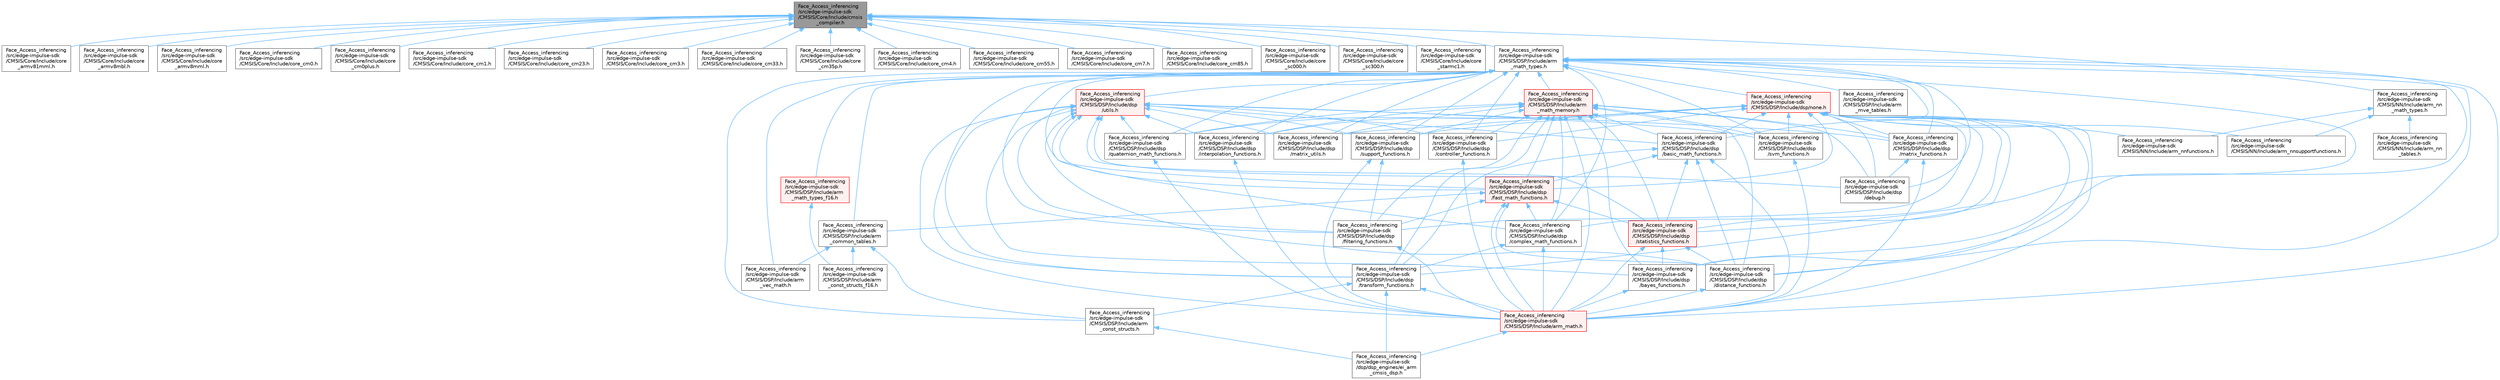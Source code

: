 digraph "Face_Access_inferencing/src/edge-impulse-sdk/CMSIS/Core/Include/cmsis_compiler.h"
{
 // LATEX_PDF_SIZE
  bgcolor="transparent";
  edge [fontname=Helvetica,fontsize=10,labelfontname=Helvetica,labelfontsize=10];
  node [fontname=Helvetica,fontsize=10,shape=box,height=0.2,width=0.4];
  Node1 [id="Node000001",label="Face_Access_inferencing\l/src/edge-impulse-sdk\l/CMSIS/Core/Include/cmsis\l_compiler.h",height=0.2,width=0.4,color="gray40", fillcolor="grey60", style="filled", fontcolor="black",tooltip="CMSIS compiler generic header file."];
  Node1 -> Node2 [id="edge1_Node000001_Node000002",dir="back",color="steelblue1",style="solid",tooltip=" "];
  Node2 [id="Node000002",label="Face_Access_inferencing\l/src/edge-impulse-sdk\l/CMSIS/Core/Include/core\l_armv81mml.h",height=0.2,width=0.4,color="grey40", fillcolor="white", style="filled",URL="$_face___access__inferencing_2src_2edge-impulse-sdk_2_c_m_s_i_s_2_core_2_include_2core__armv81mml_8h.html",tooltip="CMSIS Armv8.1-M Mainline Core Peripheral Access Layer Header File."];
  Node1 -> Node3 [id="edge2_Node000001_Node000003",dir="back",color="steelblue1",style="solid",tooltip=" "];
  Node3 [id="Node000003",label="Face_Access_inferencing\l/src/edge-impulse-sdk\l/CMSIS/Core/Include/core\l_armv8mbl.h",height=0.2,width=0.4,color="grey40", fillcolor="white", style="filled",URL="$_face___access__inferencing_2src_2edge-impulse-sdk_2_c_m_s_i_s_2_core_2_include_2core__armv8mbl_8h.html",tooltip="CMSIS Armv8-M Baseline Core Peripheral Access Layer Header File."];
  Node1 -> Node4 [id="edge3_Node000001_Node000004",dir="back",color="steelblue1",style="solid",tooltip=" "];
  Node4 [id="Node000004",label="Face_Access_inferencing\l/src/edge-impulse-sdk\l/CMSIS/Core/Include/core\l_armv8mml.h",height=0.2,width=0.4,color="grey40", fillcolor="white", style="filled",URL="$_face___access__inferencing_2src_2edge-impulse-sdk_2_c_m_s_i_s_2_core_2_include_2core__armv8mml_8h.html",tooltip="CMSIS Armv8-M Mainline Core Peripheral Access Layer Header File."];
  Node1 -> Node5 [id="edge4_Node000001_Node000005",dir="back",color="steelblue1",style="solid",tooltip=" "];
  Node5 [id="Node000005",label="Face_Access_inferencing\l/src/edge-impulse-sdk\l/CMSIS/Core/Include/core_cm0.h",height=0.2,width=0.4,color="grey40", fillcolor="white", style="filled",URL="$_face___access__inferencing_2src_2edge-impulse-sdk_2_c_m_s_i_s_2_core_2_include_2core__cm0_8h.html",tooltip="CMSIS Cortex-M0 Core Peripheral Access Layer Header File."];
  Node1 -> Node6 [id="edge5_Node000001_Node000006",dir="back",color="steelblue1",style="solid",tooltip=" "];
  Node6 [id="Node000006",label="Face_Access_inferencing\l/src/edge-impulse-sdk\l/CMSIS/Core/Include/core\l_cm0plus.h",height=0.2,width=0.4,color="grey40", fillcolor="white", style="filled",URL="$_face___access__inferencing_2src_2edge-impulse-sdk_2_c_m_s_i_s_2_core_2_include_2core__cm0plus_8h.html",tooltip="CMSIS Cortex-M0+ Core Peripheral Access Layer Header File."];
  Node1 -> Node7 [id="edge6_Node000001_Node000007",dir="back",color="steelblue1",style="solid",tooltip=" "];
  Node7 [id="Node000007",label="Face_Access_inferencing\l/src/edge-impulse-sdk\l/CMSIS/Core/Include/core_cm1.h",height=0.2,width=0.4,color="grey40", fillcolor="white", style="filled",URL="$_face___access__inferencing_2src_2edge-impulse-sdk_2_c_m_s_i_s_2_core_2_include_2core__cm1_8h.html",tooltip="CMSIS Cortex-M1 Core Peripheral Access Layer Header File."];
  Node1 -> Node8 [id="edge7_Node000001_Node000008",dir="back",color="steelblue1",style="solid",tooltip=" "];
  Node8 [id="Node000008",label="Face_Access_inferencing\l/src/edge-impulse-sdk\l/CMSIS/Core/Include/core_cm23.h",height=0.2,width=0.4,color="grey40", fillcolor="white", style="filled",URL="$_face___access__inferencing_2src_2edge-impulse-sdk_2_c_m_s_i_s_2_core_2_include_2core__cm23_8h.html",tooltip="CMSIS Cortex-M23 Core Peripheral Access Layer Header File."];
  Node1 -> Node9 [id="edge8_Node000001_Node000009",dir="back",color="steelblue1",style="solid",tooltip=" "];
  Node9 [id="Node000009",label="Face_Access_inferencing\l/src/edge-impulse-sdk\l/CMSIS/Core/Include/core_cm3.h",height=0.2,width=0.4,color="grey40", fillcolor="white", style="filled",URL="$_face___access__inferencing_2src_2edge-impulse-sdk_2_c_m_s_i_s_2_core_2_include_2core__cm3_8h.html",tooltip="CMSIS Cortex-M3 Core Peripheral Access Layer Header File."];
  Node1 -> Node10 [id="edge9_Node000001_Node000010",dir="back",color="steelblue1",style="solid",tooltip=" "];
  Node10 [id="Node000010",label="Face_Access_inferencing\l/src/edge-impulse-sdk\l/CMSIS/Core/Include/core_cm33.h",height=0.2,width=0.4,color="grey40", fillcolor="white", style="filled",URL="$_face___access__inferencing_2src_2edge-impulse-sdk_2_c_m_s_i_s_2_core_2_include_2core__cm33_8h.html",tooltip="CMSIS Cortex-M33 Core Peripheral Access Layer Header File."];
  Node1 -> Node11 [id="edge10_Node000001_Node000011",dir="back",color="steelblue1",style="solid",tooltip=" "];
  Node11 [id="Node000011",label="Face_Access_inferencing\l/src/edge-impulse-sdk\l/CMSIS/Core/Include/core\l_cm35p.h",height=0.2,width=0.4,color="grey40", fillcolor="white", style="filled",URL="$_face___access__inferencing_2src_2edge-impulse-sdk_2_c_m_s_i_s_2_core_2_include_2core__cm35p_8h.html",tooltip="CMSIS Cortex-M35P Core Peripheral Access Layer Header File."];
  Node1 -> Node12 [id="edge11_Node000001_Node000012",dir="back",color="steelblue1",style="solid",tooltip=" "];
  Node12 [id="Node000012",label="Face_Access_inferencing\l/src/edge-impulse-sdk\l/CMSIS/Core/Include/core_cm4.h",height=0.2,width=0.4,color="grey40", fillcolor="white", style="filled",URL="$_face___access__inferencing_2src_2edge-impulse-sdk_2_c_m_s_i_s_2_core_2_include_2core__cm4_8h.html",tooltip="CMSIS Cortex-M4 Core Peripheral Access Layer Header File."];
  Node1 -> Node13 [id="edge12_Node000001_Node000013",dir="back",color="steelblue1",style="solid",tooltip=" "];
  Node13 [id="Node000013",label="Face_Access_inferencing\l/src/edge-impulse-sdk\l/CMSIS/Core/Include/core_cm55.h",height=0.2,width=0.4,color="grey40", fillcolor="white", style="filled",URL="$_face___access__inferencing_2src_2edge-impulse-sdk_2_c_m_s_i_s_2_core_2_include_2core__cm55_8h.html",tooltip="CMSIS Cortex-M55 Core Peripheral Access Layer Header File."];
  Node1 -> Node14 [id="edge13_Node000001_Node000014",dir="back",color="steelblue1",style="solid",tooltip=" "];
  Node14 [id="Node000014",label="Face_Access_inferencing\l/src/edge-impulse-sdk\l/CMSIS/Core/Include/core_cm7.h",height=0.2,width=0.4,color="grey40", fillcolor="white", style="filled",URL="$_face___access__inferencing_2src_2edge-impulse-sdk_2_c_m_s_i_s_2_core_2_include_2core__cm7_8h.html",tooltip="CMSIS Cortex-M7 Core Peripheral Access Layer Header File."];
  Node1 -> Node15 [id="edge14_Node000001_Node000015",dir="back",color="steelblue1",style="solid",tooltip=" "];
  Node15 [id="Node000015",label="Face_Access_inferencing\l/src/edge-impulse-sdk\l/CMSIS/Core/Include/core_cm85.h",height=0.2,width=0.4,color="grey40", fillcolor="white", style="filled",URL="$_face___access__inferencing_2src_2edge-impulse-sdk_2_c_m_s_i_s_2_core_2_include_2core__cm85_8h.html",tooltip="CMSIS Cortex-M85 Core Peripheral Access Layer Header File."];
  Node1 -> Node16 [id="edge15_Node000001_Node000016",dir="back",color="steelblue1",style="solid",tooltip=" "];
  Node16 [id="Node000016",label="Face_Access_inferencing\l/src/edge-impulse-sdk\l/CMSIS/Core/Include/core\l_sc000.h",height=0.2,width=0.4,color="grey40", fillcolor="white", style="filled",URL="$_face___access__inferencing_2src_2edge-impulse-sdk_2_c_m_s_i_s_2_core_2_include_2core__sc000_8h.html",tooltip="CMSIS SC000 Core Peripheral Access Layer Header File."];
  Node1 -> Node17 [id="edge16_Node000001_Node000017",dir="back",color="steelblue1",style="solid",tooltip=" "];
  Node17 [id="Node000017",label="Face_Access_inferencing\l/src/edge-impulse-sdk\l/CMSIS/Core/Include/core\l_sc300.h",height=0.2,width=0.4,color="grey40", fillcolor="white", style="filled",URL="$_face___access__inferencing_2src_2edge-impulse-sdk_2_c_m_s_i_s_2_core_2_include_2core__sc300_8h.html",tooltip="CMSIS SC300 Core Peripheral Access Layer Header File."];
  Node1 -> Node18 [id="edge17_Node000001_Node000018",dir="back",color="steelblue1",style="solid",tooltip=" "];
  Node18 [id="Node000018",label="Face_Access_inferencing\l/src/edge-impulse-sdk\l/CMSIS/Core/Include/core\l_starmc1.h",height=0.2,width=0.4,color="grey40", fillcolor="white", style="filled",URL="$_face___access__inferencing_2src_2edge-impulse-sdk_2_c_m_s_i_s_2_core_2_include_2core__starmc1_8h.html",tooltip="CMSIS ArmChina STAR-MC1 Core Peripheral Access Layer Header File."];
  Node1 -> Node19 [id="edge18_Node000001_Node000019",dir="back",color="steelblue1",style="solid",tooltip=" "];
  Node19 [id="Node000019",label="Face_Access_inferencing\l/src/edge-impulse-sdk\l/CMSIS/DSP/Include/arm\l_math_types.h",height=0.2,width=0.4,color="grey40", fillcolor="white", style="filled",URL="$arm__math__types_8h.html",tooltip=" "];
  Node19 -> Node20 [id="edge19_Node000019_Node000020",dir="back",color="steelblue1",style="solid",tooltip=" "];
  Node20 [id="Node000020",label="Face_Access_inferencing\l/src/edge-impulse-sdk\l/CMSIS/DSP/Include/arm\l_common_tables.h",height=0.2,width=0.4,color="grey40", fillcolor="white", style="filled",URL="$arm__common__tables_8h.html",tooltip=" "];
  Node20 -> Node21 [id="edge20_Node000020_Node000021",dir="back",color="steelblue1",style="solid",tooltip=" "];
  Node21 [id="Node000021",label="Face_Access_inferencing\l/src/edge-impulse-sdk\l/CMSIS/DSP/Include/arm\l_const_structs.h",height=0.2,width=0.4,color="grey40", fillcolor="white", style="filled",URL="$arm__const__structs_8h.html",tooltip=" "];
  Node21 -> Node22 [id="edge21_Node000021_Node000022",dir="back",color="steelblue1",style="solid",tooltip=" "];
  Node22 [id="Node000022",label="Face_Access_inferencing\l/src/edge-impulse-sdk\l/dsp/dsp_engines/ei_arm\l_cmsis_dsp.h",height=0.2,width=0.4,color="grey40", fillcolor="white", style="filled",URL="$ei__arm__cmsis__dsp_8h.html",tooltip=" "];
  Node20 -> Node23 [id="edge22_Node000020_Node000023",dir="back",color="steelblue1",style="solid",tooltip=" "];
  Node23 [id="Node000023",label="Face_Access_inferencing\l/src/edge-impulse-sdk\l/CMSIS/DSP/Include/arm\l_const_structs_f16.h",height=0.2,width=0.4,color="grey40", fillcolor="white", style="filled",URL="$arm__const__structs__f16_8h.html",tooltip=" "];
  Node20 -> Node24 [id="edge23_Node000020_Node000024",dir="back",color="steelblue1",style="solid",tooltip=" "];
  Node24 [id="Node000024",label="Face_Access_inferencing\l/src/edge-impulse-sdk\l/CMSIS/DSP/Include/arm\l_vec_math.h",height=0.2,width=0.4,color="grey40", fillcolor="white", style="filled",URL="$arm__vec__math_8h.html",tooltip=" "];
  Node19 -> Node21 [id="edge24_Node000019_Node000021",dir="back",color="steelblue1",style="solid",tooltip=" "];
  Node19 -> Node25 [id="edge25_Node000019_Node000025",dir="back",color="steelblue1",style="solid",tooltip=" "];
  Node25 [id="Node000025",label="Face_Access_inferencing\l/src/edge-impulse-sdk\l/CMSIS/DSP/Include/arm_math.h",height=0.2,width=0.4,color="red", fillcolor="#FFF0F0", style="filled",URL="$arm__math_8h.html",tooltip=" "];
  Node25 -> Node22 [id="edge26_Node000025_Node000022",dir="back",color="steelblue1",style="solid",tooltip=" "];
  Node19 -> Node30 [id="edge27_Node000019_Node000030",dir="back",color="steelblue1",style="solid",tooltip=" "];
  Node30 [id="Node000030",label="Face_Access_inferencing\l/src/edge-impulse-sdk\l/CMSIS/DSP/Include/arm\l_math_memory.h",height=0.2,width=0.4,color="red", fillcolor="#FFF0F0", style="filled",URL="$arm__math__memory_8h.html",tooltip=" "];
  Node30 -> Node25 [id="edge28_Node000030_Node000025",dir="back",color="steelblue1",style="solid",tooltip=" "];
  Node30 -> Node31 [id="edge29_Node000030_Node000031",dir="back",color="steelblue1",style="solid",tooltip=" "];
  Node31 [id="Node000031",label="Face_Access_inferencing\l/src/edge-impulse-sdk\l/CMSIS/DSP/Include/dsp\l/basic_math_functions.h",height=0.2,width=0.4,color="grey40", fillcolor="white", style="filled",URL="$basic__math__functions_8h.html",tooltip=" "];
  Node31 -> Node25 [id="edge30_Node000031_Node000025",dir="back",color="steelblue1",style="solid",tooltip=" "];
  Node31 -> Node32 [id="edge31_Node000031_Node000032",dir="back",color="steelblue1",style="solid",tooltip=" "];
  Node32 [id="Node000032",label="Face_Access_inferencing\l/src/edge-impulse-sdk\l/CMSIS/DSP/Include/dsp\l/distance_functions.h",height=0.2,width=0.4,color="grey40", fillcolor="white", style="filled",URL="$distance__functions_8h.html",tooltip=" "];
  Node32 -> Node25 [id="edge32_Node000032_Node000025",dir="back",color="steelblue1",style="solid",tooltip=" "];
  Node31 -> Node33 [id="edge33_Node000031_Node000033",dir="back",color="steelblue1",style="solid",tooltip=" "];
  Node33 [id="Node000033",label="Face_Access_inferencing\l/src/edge-impulse-sdk\l/CMSIS/DSP/Include/dsp\l/fast_math_functions.h",height=0.2,width=0.4,color="red", fillcolor="#FFF0F0", style="filled",URL="$fast__math__functions_8h.html",tooltip=" "];
  Node33 -> Node20 [id="edge34_Node000033_Node000020",dir="back",color="steelblue1",style="solid",tooltip=" "];
  Node33 -> Node25 [id="edge35_Node000033_Node000025",dir="back",color="steelblue1",style="solid",tooltip=" "];
  Node33 -> Node34 [id="edge36_Node000033_Node000034",dir="back",color="steelblue1",style="solid",tooltip=" "];
  Node34 [id="Node000034",label="Face_Access_inferencing\l/src/edge-impulse-sdk\l/CMSIS/DSP/Include/dsp\l/complex_math_functions.h",height=0.2,width=0.4,color="grey40", fillcolor="white", style="filled",URL="$complex__math__functions_8h.html",tooltip=" "];
  Node34 -> Node25 [id="edge37_Node000034_Node000025",dir="back",color="steelblue1",style="solid",tooltip=" "];
  Node34 -> Node35 [id="edge38_Node000034_Node000035",dir="back",color="steelblue1",style="solid",tooltip=" "];
  Node35 [id="Node000035",label="Face_Access_inferencing\l/src/edge-impulse-sdk\l/CMSIS/DSP/Include/dsp\l/transform_functions.h",height=0.2,width=0.4,color="grey40", fillcolor="white", style="filled",URL="$transform__functions_8h.html",tooltip=" "];
  Node35 -> Node21 [id="edge39_Node000035_Node000021",dir="back",color="steelblue1",style="solid",tooltip=" "];
  Node35 -> Node25 [id="edge40_Node000035_Node000025",dir="back",color="steelblue1",style="solid",tooltip=" "];
  Node35 -> Node22 [id="edge41_Node000035_Node000022",dir="back",color="steelblue1",style="solid",tooltip=" "];
  Node33 -> Node32 [id="edge42_Node000033_Node000032",dir="back",color="steelblue1",style="solid",tooltip=" "];
  Node33 -> Node41 [id="edge43_Node000033_Node000041",dir="back",color="steelblue1",style="solid",tooltip=" "];
  Node41 [id="Node000041",label="Face_Access_inferencing\l/src/edge-impulse-sdk\l/CMSIS/DSP/Include/dsp\l/filtering_functions.h",height=0.2,width=0.4,color="grey40", fillcolor="white", style="filled",URL="$filtering__functions_8h.html",tooltip=" "];
  Node41 -> Node25 [id="edge44_Node000041_Node000025",dir="back",color="steelblue1",style="solid",tooltip=" "];
  Node33 -> Node42 [id="edge45_Node000033_Node000042",dir="back",color="steelblue1",style="solid",tooltip=" "];
  Node42 [id="Node000042",label="Face_Access_inferencing\l/src/edge-impulse-sdk\l/CMSIS/DSP/Include/dsp\l/statistics_functions.h",height=0.2,width=0.4,color="red", fillcolor="#FFF0F0", style="filled",URL="$statistics__functions_8h.html",tooltip=" "];
  Node42 -> Node25 [id="edge46_Node000042_Node000025",dir="back",color="steelblue1",style="solid",tooltip=" "];
  Node42 -> Node43 [id="edge47_Node000042_Node000043",dir="back",color="steelblue1",style="solid",tooltip=" "];
  Node43 [id="Node000043",label="Face_Access_inferencing\l/src/edge-impulse-sdk\l/CMSIS/DSP/Include/dsp\l/bayes_functions.h",height=0.2,width=0.4,color="grey40", fillcolor="white", style="filled",URL="$bayes__functions_8h.html",tooltip=" "];
  Node43 -> Node25 [id="edge48_Node000043_Node000025",dir="back",color="steelblue1",style="solid",tooltip=" "];
  Node42 -> Node32 [id="edge49_Node000042_Node000032",dir="back",color="steelblue1",style="solid",tooltip=" "];
  Node31 -> Node42 [id="edge50_Node000031_Node000042",dir="back",color="steelblue1",style="solid",tooltip=" "];
  Node31 -> Node35 [id="edge51_Node000031_Node000035",dir="back",color="steelblue1",style="solid",tooltip=" "];
  Node30 -> Node43 [id="edge52_Node000030_Node000043",dir="back",color="steelblue1",style="solid",tooltip=" "];
  Node30 -> Node34 [id="edge53_Node000030_Node000034",dir="back",color="steelblue1",style="solid",tooltip=" "];
  Node30 -> Node112 [id="edge54_Node000030_Node000112",dir="back",color="steelblue1",style="solid",tooltip=" "];
  Node112 [id="Node000112",label="Face_Access_inferencing\l/src/edge-impulse-sdk\l/CMSIS/DSP/Include/dsp\l/controller_functions.h",height=0.2,width=0.4,color="grey40", fillcolor="white", style="filled",URL="$controller__functions_8h.html",tooltip=" "];
  Node112 -> Node25 [id="edge55_Node000112_Node000025",dir="back",color="steelblue1",style="solid",tooltip=" "];
  Node30 -> Node113 [id="edge56_Node000030_Node000113",dir="back",color="steelblue1",style="solid",tooltip=" "];
  Node113 [id="Node000113",label="Face_Access_inferencing\l/src/edge-impulse-sdk\l/CMSIS/DSP/Include/dsp\l/debug.h",height=0.2,width=0.4,color="grey40", fillcolor="white", style="filled",URL="$debug_8h.html",tooltip=" "];
  Node30 -> Node32 [id="edge57_Node000030_Node000032",dir="back",color="steelblue1",style="solid",tooltip=" "];
  Node30 -> Node33 [id="edge58_Node000030_Node000033",dir="back",color="steelblue1",style="solid",tooltip=" "];
  Node30 -> Node41 [id="edge59_Node000030_Node000041",dir="back",color="steelblue1",style="solid",tooltip=" "];
  Node30 -> Node115 [id="edge60_Node000030_Node000115",dir="back",color="steelblue1",style="solid",tooltip=" "];
  Node115 [id="Node000115",label="Face_Access_inferencing\l/src/edge-impulse-sdk\l/CMSIS/DSP/Include/dsp\l/interpolation_functions.h",height=0.2,width=0.4,color="grey40", fillcolor="white", style="filled",URL="$interpolation__functions_8h.html",tooltip=" "];
  Node115 -> Node25 [id="edge61_Node000115_Node000025",dir="back",color="steelblue1",style="solid",tooltip=" "];
  Node30 -> Node117 [id="edge62_Node000030_Node000117",dir="back",color="steelblue1",style="solid",tooltip=" "];
  Node117 [id="Node000117",label="Face_Access_inferencing\l/src/edge-impulse-sdk\l/CMSIS/DSP/Include/dsp\l/matrix_functions.h",height=0.2,width=0.4,color="grey40", fillcolor="white", style="filled",URL="$matrix__functions_8h.html",tooltip=" "];
  Node117 -> Node25 [id="edge63_Node000117_Node000025",dir="back",color="steelblue1",style="solid",tooltip=" "];
  Node117 -> Node113 [id="edge64_Node000117_Node000113",dir="back",color="steelblue1",style="solid",tooltip=" "];
  Node30 -> Node119 [id="edge65_Node000030_Node000119",dir="back",color="steelblue1",style="solid",tooltip=" "];
  Node119 [id="Node000119",label="Face_Access_inferencing\l/src/edge-impulse-sdk\l/CMSIS/DSP/Include/dsp\l/matrix_utils.h",height=0.2,width=0.4,color="grey40", fillcolor="white", style="filled",URL="$matrix__utils_8h.html",tooltip=" "];
  Node30 -> Node120 [id="edge66_Node000030_Node000120",dir="back",color="steelblue1",style="solid",tooltip=" "];
  Node120 [id="Node000120",label="Face_Access_inferencing\l/src/edge-impulse-sdk\l/CMSIS/DSP/Include/dsp\l/quaternion_math_functions.h",height=0.2,width=0.4,color="grey40", fillcolor="white", style="filled",URL="$quaternion__math__functions_8h.html",tooltip=" "];
  Node120 -> Node25 [id="edge67_Node000120_Node000025",dir="back",color="steelblue1",style="solid",tooltip=" "];
  Node30 -> Node42 [id="edge68_Node000030_Node000042",dir="back",color="steelblue1",style="solid",tooltip=" "];
  Node30 -> Node121 [id="edge69_Node000030_Node000121",dir="back",color="steelblue1",style="solid",tooltip=" "];
  Node121 [id="Node000121",label="Face_Access_inferencing\l/src/edge-impulse-sdk\l/CMSIS/DSP/Include/dsp\l/support_functions.h",height=0.2,width=0.4,color="grey40", fillcolor="white", style="filled",URL="$support__functions_8h.html",tooltip=" "];
  Node121 -> Node25 [id="edge70_Node000121_Node000025",dir="back",color="steelblue1",style="solid",tooltip=" "];
  Node121 -> Node41 [id="edge71_Node000121_Node000041",dir="back",color="steelblue1",style="solid",tooltip=" "];
  Node30 -> Node123 [id="edge72_Node000030_Node000123",dir="back",color="steelblue1",style="solid",tooltip=" "];
  Node123 [id="Node000123",label="Face_Access_inferencing\l/src/edge-impulse-sdk\l/CMSIS/DSP/Include/dsp\l/svm_functions.h",height=0.2,width=0.4,color="grey40", fillcolor="white", style="filled",URL="$svm__functions_8h.html",tooltip=" "];
  Node123 -> Node25 [id="edge73_Node000123_Node000025",dir="back",color="steelblue1",style="solid",tooltip=" "];
  Node30 -> Node35 [id="edge74_Node000030_Node000035",dir="back",color="steelblue1",style="solid",tooltip=" "];
  Node19 -> Node126 [id="edge75_Node000019_Node000126",dir="back",color="steelblue1",style="solid",tooltip=" "];
  Node126 [id="Node000126",label="Face_Access_inferencing\l/src/edge-impulse-sdk\l/CMSIS/DSP/Include/arm\l_math_types_f16.h",height=0.2,width=0.4,color="red", fillcolor="#FFF0F0", style="filled",URL="$arm__math__types__f16_8h.html",tooltip=" "];
  Node126 -> Node23 [id="edge76_Node000126_Node000023",dir="back",color="steelblue1",style="solid",tooltip=" "];
  Node19 -> Node130 [id="edge77_Node000019_Node000130",dir="back",color="steelblue1",style="solid",tooltip=" "];
  Node130 [id="Node000130",label="Face_Access_inferencing\l/src/edge-impulse-sdk\l/CMSIS/DSP/Include/arm\l_mve_tables.h",height=0.2,width=0.4,color="grey40", fillcolor="white", style="filled",URL="$arm__mve__tables_8h.html",tooltip=" "];
  Node19 -> Node24 [id="edge78_Node000019_Node000024",dir="back",color="steelblue1",style="solid",tooltip=" "];
  Node19 -> Node31 [id="edge79_Node000019_Node000031",dir="back",color="steelblue1",style="solid",tooltip=" "];
  Node19 -> Node43 [id="edge80_Node000019_Node000043",dir="back",color="steelblue1",style="solid",tooltip=" "];
  Node19 -> Node34 [id="edge81_Node000019_Node000034",dir="back",color="steelblue1",style="solid",tooltip=" "];
  Node19 -> Node112 [id="edge82_Node000019_Node000112",dir="back",color="steelblue1",style="solid",tooltip=" "];
  Node19 -> Node113 [id="edge83_Node000019_Node000113",dir="back",color="steelblue1",style="solid",tooltip=" "];
  Node19 -> Node32 [id="edge84_Node000019_Node000032",dir="back",color="steelblue1",style="solid",tooltip=" "];
  Node19 -> Node33 [id="edge85_Node000019_Node000033",dir="back",color="steelblue1",style="solid",tooltip=" "];
  Node19 -> Node41 [id="edge86_Node000019_Node000041",dir="back",color="steelblue1",style="solid",tooltip=" "];
  Node19 -> Node115 [id="edge87_Node000019_Node000115",dir="back",color="steelblue1",style="solid",tooltip=" "];
  Node19 -> Node117 [id="edge88_Node000019_Node000117",dir="back",color="steelblue1",style="solid",tooltip=" "];
  Node19 -> Node119 [id="edge89_Node000019_Node000119",dir="back",color="steelblue1",style="solid",tooltip=" "];
  Node19 -> Node131 [id="edge90_Node000019_Node000131",dir="back",color="steelblue1",style="solid",tooltip=" "];
  Node131 [id="Node000131",label="Face_Access_inferencing\l/src/edge-impulse-sdk\l/CMSIS/DSP/Include/dsp/none.h",height=0.2,width=0.4,color="red", fillcolor="#FFF0F0", style="filled",URL="$none_8h.html",tooltip=" "];
  Node131 -> Node25 [id="edge91_Node000131_Node000025",dir="back",color="steelblue1",style="solid",tooltip=" "];
  Node131 -> Node31 [id="edge92_Node000131_Node000031",dir="back",color="steelblue1",style="solid",tooltip=" "];
  Node131 -> Node43 [id="edge93_Node000131_Node000043",dir="back",color="steelblue1",style="solid",tooltip=" "];
  Node131 -> Node34 [id="edge94_Node000131_Node000034",dir="back",color="steelblue1",style="solid",tooltip=" "];
  Node131 -> Node112 [id="edge95_Node000131_Node000112",dir="back",color="steelblue1",style="solid",tooltip=" "];
  Node131 -> Node113 [id="edge96_Node000131_Node000113",dir="back",color="steelblue1",style="solid",tooltip=" "];
  Node131 -> Node32 [id="edge97_Node000131_Node000032",dir="back",color="steelblue1",style="solid",tooltip=" "];
  Node131 -> Node33 [id="edge98_Node000131_Node000033",dir="back",color="steelblue1",style="solid",tooltip=" "];
  Node131 -> Node41 [id="edge99_Node000131_Node000041",dir="back",color="steelblue1",style="solid",tooltip=" "];
  Node131 -> Node115 [id="edge100_Node000131_Node000115",dir="back",color="steelblue1",style="solid",tooltip=" "];
  Node131 -> Node117 [id="edge101_Node000131_Node000117",dir="back",color="steelblue1",style="solid",tooltip=" "];
  Node131 -> Node119 [id="edge102_Node000131_Node000119",dir="back",color="steelblue1",style="solid",tooltip=" "];
  Node131 -> Node120 [id="edge103_Node000131_Node000120",dir="back",color="steelblue1",style="solid",tooltip=" "];
  Node131 -> Node42 [id="edge104_Node000131_Node000042",dir="back",color="steelblue1",style="solid",tooltip=" "];
  Node131 -> Node121 [id="edge105_Node000131_Node000121",dir="back",color="steelblue1",style="solid",tooltip=" "];
  Node131 -> Node123 [id="edge106_Node000131_Node000123",dir="back",color="steelblue1",style="solid",tooltip=" "];
  Node131 -> Node35 [id="edge107_Node000131_Node000035",dir="back",color="steelblue1",style="solid",tooltip=" "];
  Node131 -> Node132 [id="edge108_Node000131_Node000132",dir="back",color="steelblue1",style="solid",tooltip=" "];
  Node132 [id="Node000132",label="Face_Access_inferencing\l/src/edge-impulse-sdk\l/CMSIS/NN/Include/arm_nnfunctions.h",height=0.2,width=0.4,color="grey40", fillcolor="white", style="filled",URL="$_face___access__inferencing_2src_2edge-impulse-sdk_2_c_m_s_i_s_2_n_n_2_include_2arm__nnfunctions_8h.html",tooltip=" "];
  Node131 -> Node133 [id="edge109_Node000131_Node000133",dir="back",color="steelblue1",style="solid",tooltip=" "];
  Node133 [id="Node000133",label="Face_Access_inferencing\l/src/edge-impulse-sdk\l/CMSIS/NN/Include/arm_nnsupportfunctions.h",height=0.2,width=0.4,color="grey40", fillcolor="white", style="filled",URL="$_face___access__inferencing_2src_2edge-impulse-sdk_2_c_m_s_i_s_2_n_n_2_include_2arm__nnsupportfunctions_8h.html",tooltip=" "];
  Node19 -> Node120 [id="edge110_Node000019_Node000120",dir="back",color="steelblue1",style="solid",tooltip=" "];
  Node19 -> Node42 [id="edge111_Node000019_Node000042",dir="back",color="steelblue1",style="solid",tooltip=" "];
  Node19 -> Node121 [id="edge112_Node000019_Node000121",dir="back",color="steelblue1",style="solid",tooltip=" "];
  Node19 -> Node123 [id="edge113_Node000019_Node000123",dir="back",color="steelblue1",style="solid",tooltip=" "];
  Node19 -> Node35 [id="edge114_Node000019_Node000035",dir="back",color="steelblue1",style="solid",tooltip=" "];
  Node19 -> Node134 [id="edge115_Node000019_Node000134",dir="back",color="steelblue1",style="solid",tooltip=" "];
  Node134 [id="Node000134",label="Face_Access_inferencing\l/src/edge-impulse-sdk\l/CMSIS/DSP/Include/dsp\l/utils.h",height=0.2,width=0.4,color="red", fillcolor="#FFF0F0", style="filled",URL="$utils_8h.html",tooltip=" "];
  Node134 -> Node25 [id="edge116_Node000134_Node000025",dir="back",color="steelblue1",style="solid",tooltip=" "];
  Node134 -> Node31 [id="edge117_Node000134_Node000031",dir="back",color="steelblue1",style="solid",tooltip=" "];
  Node134 -> Node43 [id="edge118_Node000134_Node000043",dir="back",color="steelblue1",style="solid",tooltip=" "];
  Node134 -> Node34 [id="edge119_Node000134_Node000034",dir="back",color="steelblue1",style="solid",tooltip=" "];
  Node134 -> Node112 [id="edge120_Node000134_Node000112",dir="back",color="steelblue1",style="solid",tooltip=" "];
  Node134 -> Node113 [id="edge121_Node000134_Node000113",dir="back",color="steelblue1",style="solid",tooltip=" "];
  Node134 -> Node32 [id="edge122_Node000134_Node000032",dir="back",color="steelblue1",style="solid",tooltip=" "];
  Node134 -> Node33 [id="edge123_Node000134_Node000033",dir="back",color="steelblue1",style="solid",tooltip=" "];
  Node134 -> Node41 [id="edge124_Node000134_Node000041",dir="back",color="steelblue1",style="solid",tooltip=" "];
  Node134 -> Node115 [id="edge125_Node000134_Node000115",dir="back",color="steelblue1",style="solid",tooltip=" "];
  Node134 -> Node117 [id="edge126_Node000134_Node000117",dir="back",color="steelblue1",style="solid",tooltip=" "];
  Node134 -> Node119 [id="edge127_Node000134_Node000119",dir="back",color="steelblue1",style="solid",tooltip=" "];
  Node134 -> Node120 [id="edge128_Node000134_Node000120",dir="back",color="steelblue1",style="solid",tooltip=" "];
  Node134 -> Node42 [id="edge129_Node000134_Node000042",dir="back",color="steelblue1",style="solid",tooltip=" "];
  Node134 -> Node121 [id="edge130_Node000134_Node000121",dir="back",color="steelblue1",style="solid",tooltip=" "];
  Node134 -> Node123 [id="edge131_Node000134_Node000123",dir="back",color="steelblue1",style="solid",tooltip=" "];
  Node134 -> Node35 [id="edge132_Node000134_Node000035",dir="back",color="steelblue1",style="solid",tooltip=" "];
  Node1 -> Node135 [id="edge133_Node000001_Node000135",dir="back",color="steelblue1",style="solid",tooltip=" "];
  Node135 [id="Node000135",label="Face_Access_inferencing\l/src/edge-impulse-sdk\l/CMSIS/NN/Include/arm_nn\l_math_types.h",height=0.2,width=0.4,color="grey40", fillcolor="white", style="filled",URL="$_face___access__inferencing_2src_2edge-impulse-sdk_2_c_m_s_i_s_2_n_n_2_include_2arm__nn__math__types_8h.html",tooltip=" "];
  Node135 -> Node136 [id="edge134_Node000135_Node000136",dir="back",color="steelblue1",style="solid",tooltip=" "];
  Node136 [id="Node000136",label="Face_Access_inferencing\l/src/edge-impulse-sdk\l/CMSIS/NN/Include/arm_nn\l_tables.h",height=0.2,width=0.4,color="grey40", fillcolor="white", style="filled",URL="$_face___access__inferencing_2src_2edge-impulse-sdk_2_c_m_s_i_s_2_n_n_2_include_2arm__nn__tables_8h.html",tooltip=" "];
  Node135 -> Node132 [id="edge135_Node000135_Node000132",dir="back",color="steelblue1",style="solid",tooltip=" "];
  Node135 -> Node133 [id="edge136_Node000135_Node000133",dir="back",color="steelblue1",style="solid",tooltip=" "];
}
